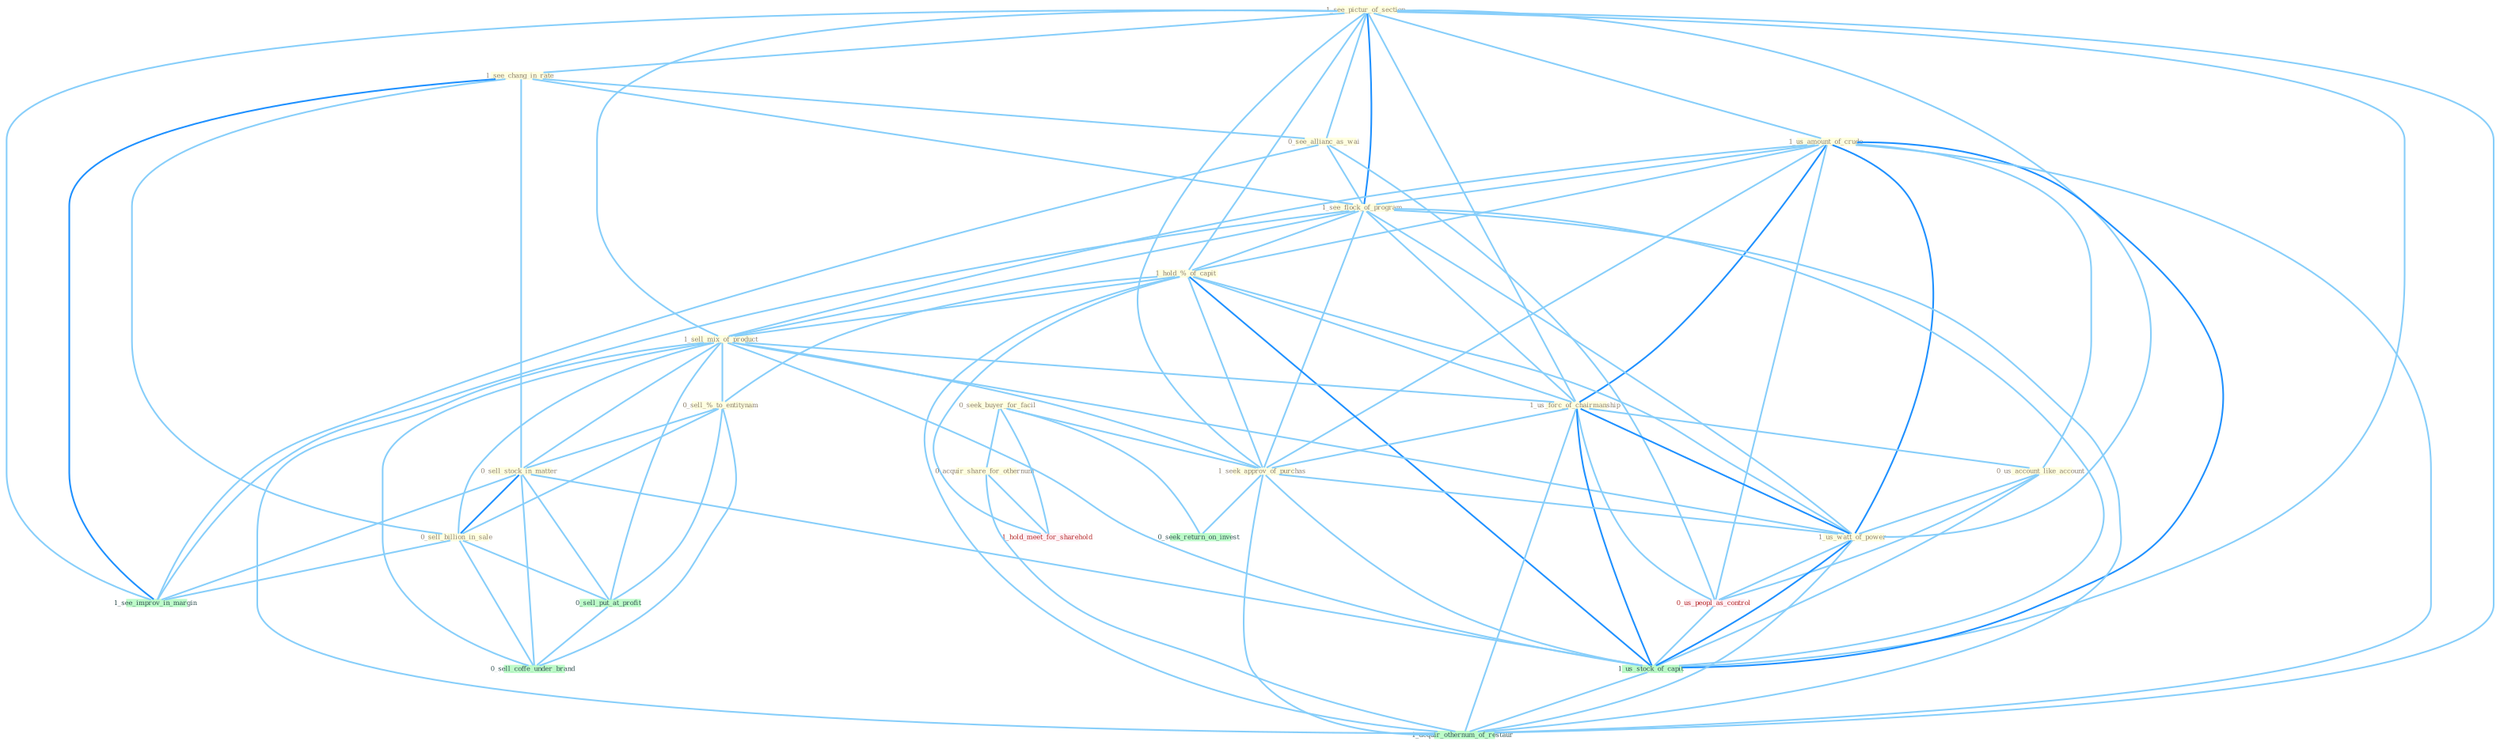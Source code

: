 Graph G{ 
    node
    [shape=polygon,style=filled,width=.5,height=.06,color="#BDFCC9",fixedsize=true,fontsize=4,
    fontcolor="#2f4f4f"];
    {node
    [color="#ffffe0", fontcolor="#8b7d6b"] "1_see_pictur_of_section " "1_see_chang_in_rate " "1_us_amount_of_crude " "0_see_allianc_as_wai " "1_see_flock_of_program " "1_hold_%_of_capit " "1_sell_mix_of_product " "0_seek_buyer_for_facil " "0_sell_%_to_entitynam " "0_sell_stock_in_matter " "1_us_forc_of_chairmanship " "0_sell_billion_in_sale " "0_us_account_like_account " "1_seek_approv_of_purchas " "0_acquir_share_for_othernum " "1_us_watt_of_power "}
{node [color="#fff0f5", fontcolor="#b22222"] "0_us_peopl_as_control " "1_hold_meet_for_sharehold "}
edge [color="#B0E2FF"];

	"1_see_pictur_of_section " -- "1_see_chang_in_rate " [w="1", color="#87cefa" ];
	"1_see_pictur_of_section " -- "1_us_amount_of_crude " [w="1", color="#87cefa" ];
	"1_see_pictur_of_section " -- "0_see_allianc_as_wai " [w="1", color="#87cefa" ];
	"1_see_pictur_of_section " -- "1_see_flock_of_program " [w="2", color="#1e90ff" , len=0.8];
	"1_see_pictur_of_section " -- "1_hold_%_of_capit " [w="1", color="#87cefa" ];
	"1_see_pictur_of_section " -- "1_sell_mix_of_product " [w="1", color="#87cefa" ];
	"1_see_pictur_of_section " -- "1_us_forc_of_chairmanship " [w="1", color="#87cefa" ];
	"1_see_pictur_of_section " -- "1_seek_approv_of_purchas " [w="1", color="#87cefa" ];
	"1_see_pictur_of_section " -- "1_us_watt_of_power " [w="1", color="#87cefa" ];
	"1_see_pictur_of_section " -- "1_us_stock_of_capit " [w="1", color="#87cefa" ];
	"1_see_pictur_of_section " -- "1_see_improv_in_margin " [w="1", color="#87cefa" ];
	"1_see_pictur_of_section " -- "1_acquir_othernum_of_restaur " [w="1", color="#87cefa" ];
	"1_see_chang_in_rate " -- "0_see_allianc_as_wai " [w="1", color="#87cefa" ];
	"1_see_chang_in_rate " -- "1_see_flock_of_program " [w="1", color="#87cefa" ];
	"1_see_chang_in_rate " -- "0_sell_stock_in_matter " [w="1", color="#87cefa" ];
	"1_see_chang_in_rate " -- "0_sell_billion_in_sale " [w="1", color="#87cefa" ];
	"1_see_chang_in_rate " -- "1_see_improv_in_margin " [w="2", color="#1e90ff" , len=0.8];
	"1_us_amount_of_crude " -- "1_see_flock_of_program " [w="1", color="#87cefa" ];
	"1_us_amount_of_crude " -- "1_hold_%_of_capit " [w="1", color="#87cefa" ];
	"1_us_amount_of_crude " -- "1_sell_mix_of_product " [w="1", color="#87cefa" ];
	"1_us_amount_of_crude " -- "1_us_forc_of_chairmanship " [w="2", color="#1e90ff" , len=0.8];
	"1_us_amount_of_crude " -- "0_us_account_like_account " [w="1", color="#87cefa" ];
	"1_us_amount_of_crude " -- "1_seek_approv_of_purchas " [w="1", color="#87cefa" ];
	"1_us_amount_of_crude " -- "1_us_watt_of_power " [w="2", color="#1e90ff" , len=0.8];
	"1_us_amount_of_crude " -- "0_us_peopl_as_control " [w="1", color="#87cefa" ];
	"1_us_amount_of_crude " -- "1_us_stock_of_capit " [w="2", color="#1e90ff" , len=0.8];
	"1_us_amount_of_crude " -- "1_acquir_othernum_of_restaur " [w="1", color="#87cefa" ];
	"0_see_allianc_as_wai " -- "1_see_flock_of_program " [w="1", color="#87cefa" ];
	"0_see_allianc_as_wai " -- "0_us_peopl_as_control " [w="1", color="#87cefa" ];
	"0_see_allianc_as_wai " -- "1_see_improv_in_margin " [w="1", color="#87cefa" ];
	"1_see_flock_of_program " -- "1_hold_%_of_capit " [w="1", color="#87cefa" ];
	"1_see_flock_of_program " -- "1_sell_mix_of_product " [w="1", color="#87cefa" ];
	"1_see_flock_of_program " -- "1_us_forc_of_chairmanship " [w="1", color="#87cefa" ];
	"1_see_flock_of_program " -- "1_seek_approv_of_purchas " [w="1", color="#87cefa" ];
	"1_see_flock_of_program " -- "1_us_watt_of_power " [w="1", color="#87cefa" ];
	"1_see_flock_of_program " -- "1_us_stock_of_capit " [w="1", color="#87cefa" ];
	"1_see_flock_of_program " -- "1_see_improv_in_margin " [w="1", color="#87cefa" ];
	"1_see_flock_of_program " -- "1_acquir_othernum_of_restaur " [w="1", color="#87cefa" ];
	"1_hold_%_of_capit " -- "1_sell_mix_of_product " [w="1", color="#87cefa" ];
	"1_hold_%_of_capit " -- "0_sell_%_to_entitynam " [w="1", color="#87cefa" ];
	"1_hold_%_of_capit " -- "1_us_forc_of_chairmanship " [w="1", color="#87cefa" ];
	"1_hold_%_of_capit " -- "1_seek_approv_of_purchas " [w="1", color="#87cefa" ];
	"1_hold_%_of_capit " -- "1_us_watt_of_power " [w="1", color="#87cefa" ];
	"1_hold_%_of_capit " -- "1_us_stock_of_capit " [w="2", color="#1e90ff" , len=0.8];
	"1_hold_%_of_capit " -- "1_hold_meet_for_sharehold " [w="1", color="#87cefa" ];
	"1_hold_%_of_capit " -- "1_acquir_othernum_of_restaur " [w="1", color="#87cefa" ];
	"1_sell_mix_of_product " -- "0_sell_%_to_entitynam " [w="1", color="#87cefa" ];
	"1_sell_mix_of_product " -- "0_sell_stock_in_matter " [w="1", color="#87cefa" ];
	"1_sell_mix_of_product " -- "1_us_forc_of_chairmanship " [w="1", color="#87cefa" ];
	"1_sell_mix_of_product " -- "0_sell_billion_in_sale " [w="1", color="#87cefa" ];
	"1_sell_mix_of_product " -- "1_seek_approv_of_purchas " [w="1", color="#87cefa" ];
	"1_sell_mix_of_product " -- "1_us_watt_of_power " [w="1", color="#87cefa" ];
	"1_sell_mix_of_product " -- "0_sell_put_at_profit " [w="1", color="#87cefa" ];
	"1_sell_mix_of_product " -- "1_us_stock_of_capit " [w="1", color="#87cefa" ];
	"1_sell_mix_of_product " -- "0_sell_coffe_under_brand " [w="1", color="#87cefa" ];
	"1_sell_mix_of_product " -- "1_acquir_othernum_of_restaur " [w="1", color="#87cefa" ];
	"0_seek_buyer_for_facil " -- "1_seek_approv_of_purchas " [w="1", color="#87cefa" ];
	"0_seek_buyer_for_facil " -- "0_acquir_share_for_othernum " [w="1", color="#87cefa" ];
	"0_seek_buyer_for_facil " -- "0_seek_return_on_invest " [w="1", color="#87cefa" ];
	"0_seek_buyer_for_facil " -- "1_hold_meet_for_sharehold " [w="1", color="#87cefa" ];
	"0_sell_%_to_entitynam " -- "0_sell_stock_in_matter " [w="1", color="#87cefa" ];
	"0_sell_%_to_entitynam " -- "0_sell_billion_in_sale " [w="1", color="#87cefa" ];
	"0_sell_%_to_entitynam " -- "0_sell_put_at_profit " [w="1", color="#87cefa" ];
	"0_sell_%_to_entitynam " -- "0_sell_coffe_under_brand " [w="1", color="#87cefa" ];
	"0_sell_stock_in_matter " -- "0_sell_billion_in_sale " [w="2", color="#1e90ff" , len=0.8];
	"0_sell_stock_in_matter " -- "0_sell_put_at_profit " [w="1", color="#87cefa" ];
	"0_sell_stock_in_matter " -- "1_us_stock_of_capit " [w="1", color="#87cefa" ];
	"0_sell_stock_in_matter " -- "1_see_improv_in_margin " [w="1", color="#87cefa" ];
	"0_sell_stock_in_matter " -- "0_sell_coffe_under_brand " [w="1", color="#87cefa" ];
	"1_us_forc_of_chairmanship " -- "0_us_account_like_account " [w="1", color="#87cefa" ];
	"1_us_forc_of_chairmanship " -- "1_seek_approv_of_purchas " [w="1", color="#87cefa" ];
	"1_us_forc_of_chairmanship " -- "1_us_watt_of_power " [w="2", color="#1e90ff" , len=0.8];
	"1_us_forc_of_chairmanship " -- "0_us_peopl_as_control " [w="1", color="#87cefa" ];
	"1_us_forc_of_chairmanship " -- "1_us_stock_of_capit " [w="2", color="#1e90ff" , len=0.8];
	"1_us_forc_of_chairmanship " -- "1_acquir_othernum_of_restaur " [w="1", color="#87cefa" ];
	"0_sell_billion_in_sale " -- "0_sell_put_at_profit " [w="1", color="#87cefa" ];
	"0_sell_billion_in_sale " -- "1_see_improv_in_margin " [w="1", color="#87cefa" ];
	"0_sell_billion_in_sale " -- "0_sell_coffe_under_brand " [w="1", color="#87cefa" ];
	"0_us_account_like_account " -- "1_us_watt_of_power " [w="1", color="#87cefa" ];
	"0_us_account_like_account " -- "0_us_peopl_as_control " [w="1", color="#87cefa" ];
	"0_us_account_like_account " -- "1_us_stock_of_capit " [w="1", color="#87cefa" ];
	"1_seek_approv_of_purchas " -- "1_us_watt_of_power " [w="1", color="#87cefa" ];
	"1_seek_approv_of_purchas " -- "0_seek_return_on_invest " [w="1", color="#87cefa" ];
	"1_seek_approv_of_purchas " -- "1_us_stock_of_capit " [w="1", color="#87cefa" ];
	"1_seek_approv_of_purchas " -- "1_acquir_othernum_of_restaur " [w="1", color="#87cefa" ];
	"0_acquir_share_for_othernum " -- "1_hold_meet_for_sharehold " [w="1", color="#87cefa" ];
	"0_acquir_share_for_othernum " -- "1_acquir_othernum_of_restaur " [w="1", color="#87cefa" ];
	"1_us_watt_of_power " -- "0_us_peopl_as_control " [w="1", color="#87cefa" ];
	"1_us_watt_of_power " -- "1_us_stock_of_capit " [w="2", color="#1e90ff" , len=0.8];
	"1_us_watt_of_power " -- "1_acquir_othernum_of_restaur " [w="1", color="#87cefa" ];
	"0_us_peopl_as_control " -- "1_us_stock_of_capit " [w="1", color="#87cefa" ];
	"0_sell_put_at_profit " -- "0_sell_coffe_under_brand " [w="1", color="#87cefa" ];
	"1_us_stock_of_capit " -- "1_acquir_othernum_of_restaur " [w="1", color="#87cefa" ];
}